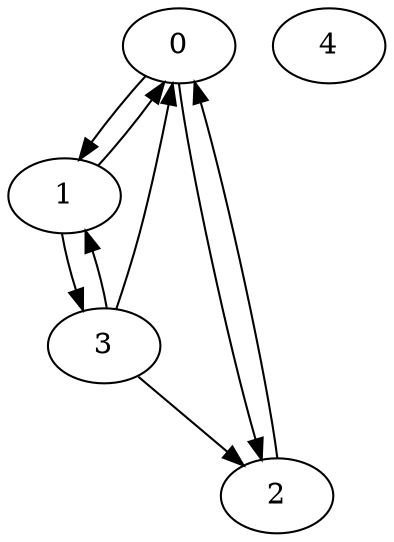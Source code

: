 digraph G {
    0;
    1;
    2;
    3;
    4;
    0 -> 1;
    0 -> 2;
    1 -> 0;
    1 -> 3;
    2 -> 0;
    3 -> 0;
    3 -> 1;
    3 -> 2;
}
